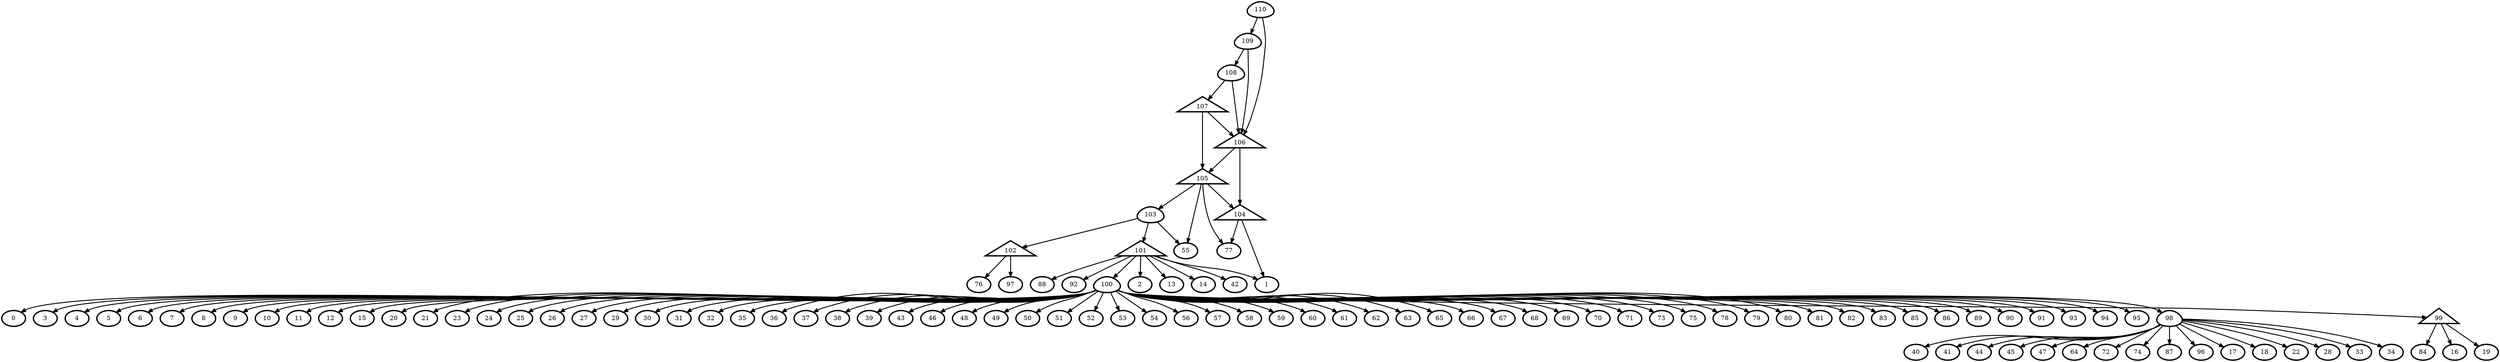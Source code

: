 digraph G {
    0 [penwidth=3,label="0"]
    1 [penwidth=3,label="1"]
    2 [penwidth=3,label="2"]
    3 [penwidth=3,label="3"]
    4 [penwidth=3,label="4"]
    5 [penwidth=3,label="5"]
    6 [penwidth=3,label="6"]
    7 [penwidth=3,label="7"]
    8 [penwidth=3,label="8"]
    9 [penwidth=3,label="9"]
    10 [penwidth=3,label="10"]
    11 [penwidth=3,label="11"]
    12 [penwidth=3,label="12"]
    13 [penwidth=3,label="13"]
    14 [penwidth=3,label="14"]
    15 [penwidth=3,label="15"]
    16 [penwidth=3,label="16"]
    17 [penwidth=3,label="17"]
    18 [penwidth=3,label="18"]
    19 [penwidth=3,label="19"]
    20 [penwidth=3,label="20"]
    21 [penwidth=3,label="21"]
    22 [penwidth=3,label="22"]
    23 [penwidth=3,label="23"]
    24 [penwidth=3,label="24"]
    25 [penwidth=3,label="25"]
    26 [penwidth=3,label="26"]
    27 [penwidth=3,label="27"]
    28 [penwidth=3,label="28"]
    29 [penwidth=3,label="29"]
    30 [penwidth=3,label="30"]
    31 [penwidth=3,label="31"]
    32 [penwidth=3,label="32"]
    33 [penwidth=3,label="33"]
    34 [penwidth=3,label="34"]
    35 [penwidth=3,label="35"]
    36 [penwidth=3,label="36"]
    37 [penwidth=3,label="37"]
    38 [penwidth=3,label="38"]
    39 [penwidth=3,label="39"]
    40 [penwidth=3,label="40"]
    41 [penwidth=3,label="41"]
    42 [penwidth=3,label="42"]
    43 [penwidth=3,label="43"]
    44 [penwidth=3,label="44"]
    45 [penwidth=3,label="45"]
    46 [penwidth=3,label="46"]
    47 [penwidth=3,label="47"]
    48 [penwidth=3,label="48"]
    49 [penwidth=3,label="49"]
    50 [penwidth=3,label="50"]
    51 [penwidth=3,label="51"]
    52 [penwidth=3,label="52"]
    53 [penwidth=3,label="53"]
    54 [penwidth=3,label="54"]
    55 [penwidth=3,label="55"]
    56 [penwidth=3,label="56"]
    57 [penwidth=3,label="57"]
    58 [penwidth=3,label="58"]
    59 [penwidth=3,label="59"]
    60 [penwidth=3,label="60"]
    61 [penwidth=3,label="61"]
    62 [penwidth=3,label="62"]
    63 [penwidth=3,label="63"]
    64 [penwidth=3,label="64"]
    65 [penwidth=3,label="65"]
    66 [penwidth=3,label="66"]
    67 [penwidth=3,label="67"]
    68 [penwidth=3,label="68"]
    69 [penwidth=3,label="69"]
    70 [penwidth=3,label="70"]
    71 [penwidth=3,label="71"]
    72 [penwidth=3,label="72"]
    73 [penwidth=3,label="73"]
    74 [penwidth=3,label="74"]
    75 [penwidth=3,label="75"]
    76 [penwidth=3,label="76"]
    77 [penwidth=3,label="77"]
    78 [penwidth=3,label="78"]
    79 [penwidth=3,label="79"]
    80 [penwidth=3,label="80"]
    81 [penwidth=3,label="81"]
    82 [penwidth=3,label="82"]
    83 [penwidth=3,label="83"]
    84 [penwidth=3,label="84"]
    85 [penwidth=3,label="85"]
    86 [penwidth=3,label="86"]
    87 [penwidth=3,label="87"]
    88 [penwidth=3,label="88"]
    89 [penwidth=3,label="89"]
    90 [penwidth=3,label="90"]
    91 [penwidth=3,label="91"]
    92 [penwidth=3,label="92"]
    93 [penwidth=3,label="93"]
    94 [penwidth=3,label="94"]
    95 [penwidth=3,label="95"]
    96 [penwidth=3,label="96"]
    97 [penwidth=3,label="97"]
    98 [penwidth=3,label="98",shape = "egg"]
    99 [penwidth=3,label="100",shape = "egg"]
    100 [penwidth=3,label="103",shape = "egg"]
    101 [penwidth=3,label="108",shape = "egg"]
    102 [penwidth=3,label="109",shape = "egg"]
    103 [penwidth=3,label="99",shape = "triangle"]
    104 [penwidth=3,label="101",shape = "triangle"]
    105 [penwidth=3,label="102",shape = "triangle"]
    106 [penwidth=3,label="104",shape = "triangle"]
    107 [penwidth=3,label="105",shape = "triangle"]
    108 [penwidth=3,label="106",shape = "triangle"]
    109 [penwidth=3,label="107",shape = "triangle"]
    110 [penwidth=3,label="110",shape = "egg"]

    98 -> 41 [penwidth=2]
    98 -> 72 [penwidth=2]
    98 -> 28 [penwidth=2]
    98 -> 74 [penwidth=2]
    98 -> 87 [penwidth=2]
    98 -> 64 [penwidth=2]
    98 -> 44 [penwidth=2]
    98 -> 34 [penwidth=2]
    98 -> 40 [penwidth=2]
    98 -> 47 [penwidth=2]
    98 -> 17 [penwidth=2]
    98 -> 18 [penwidth=2]
    98 -> 96 [penwidth=2]
    98 -> 22 [penwidth=2]
    98 -> 33 [penwidth=2]
    98 -> 45 [penwidth=2]
    103 -> 84 [penwidth=2]
    103 -> 19 [penwidth=2]
    103 -> 16 [penwidth=2]
    99 -> 11 [penwidth=2]
    99 -> 48 [penwidth=2]
    99 -> 3 [penwidth=2]
    99 -> 12 [penwidth=2]
    99 -> 52 [penwidth=2]
    99 -> 4 [penwidth=2]
    99 -> 8 [penwidth=2]
    99 -> 91 [penwidth=2]
    99 -> 58 [penwidth=2]
    99 -> 57 [penwidth=2]
    99 -> 49 [penwidth=2]
    99 -> 36 [penwidth=2]
    99 -> 90 [penwidth=2]
    99 -> 62 [penwidth=2]
    99 -> 25 [penwidth=2]
    99 -> 56 [penwidth=2]
    99 -> 21 [penwidth=2]
    99 -> 71 [penwidth=2]
    99 -> 95 [penwidth=2]
    99 -> 7 [penwidth=2]
    99 -> 38 [penwidth=2]
    99 -> 80 [penwidth=2]
    99 -> 20 [penwidth=2]
    99 -> 60 [penwidth=2]
    99 -> 61 [penwidth=2]
    99 -> 83 [penwidth=2]
    99 -> 31 [penwidth=2]
    99 -> 27 [penwidth=2]
    99 -> 68 [penwidth=2]
    99 -> 29 [penwidth=2]
    99 -> 39 [penwidth=2]
    99 -> 86 [penwidth=2]
    99 -> 93 [penwidth=2]
    99 -> 82 [penwidth=2]
    99 -> 53 [penwidth=2]
    99 -> 32 [penwidth=2]
    99 -> 79 [penwidth=2]
    99 -> 85 [penwidth=2]
    99 -> 94 [penwidth=2]
    99 -> 37 [penwidth=2]
    99 -> 50 [penwidth=2]
    99 -> 103 [penwidth=2]
    99 -> 9 [penwidth=2]
    99 -> 15 [penwidth=2]
    99 -> 75 [penwidth=2]
    99 -> 24 [penwidth=2]
    99 -> 89 [penwidth=2]
    99 -> 63 [penwidth=2]
    99 -> 66 [penwidth=2]
    99 -> 59 [penwidth=2]
    99 -> 26 [penwidth=2]
    99 -> 78 [penwidth=2]
    99 -> 5 [penwidth=2]
    99 -> 0 [penwidth=2]
    99 -> 73 [penwidth=2]
    99 -> 98 [penwidth=2]
    99 -> 65 [penwidth=2]
    99 -> 46 [penwidth=2]
    99 -> 51 [penwidth=2]
    99 -> 54 [penwidth=2]
    99 -> 69 [penwidth=2]
    99 -> 67 [penwidth=2]
    99 -> 23 [penwidth=2]
    99 -> 43 [penwidth=2]
    99 -> 6 [penwidth=2]
    99 -> 30 [penwidth=2]
    99 -> 70 [penwidth=2]
    99 -> 35 [penwidth=2]
    99 -> 81 [penwidth=2]
    99 -> 10 [penwidth=2]
    104 -> 1 [penwidth=2]
    104 -> 2 [penwidth=2]
    104 -> 42 [penwidth=2]
    104 -> 13 [penwidth=2]
    104 -> 14 [penwidth=2]
    104 -> 88 [penwidth=2]
    104 -> 99 [penwidth=2]
    104 -> 92 [penwidth=2]
    105 -> 76 [penwidth=2]
    105 -> 97 [penwidth=2]
    100 -> 105 [penwidth=2]
    100 -> 104 [penwidth=2]
    100 -> 55 [penwidth=2]
    106 -> 77 [penwidth=2]
    106 -> 1 [penwidth=2]
    107 -> 77 [penwidth=2]
    107 -> 100 [penwidth=2]
    107 -> 55 [penwidth=2]
    107 -> 106 [penwidth=2]
    108 -> 106 [penwidth=2]
    108 -> 107 [penwidth=2]
    109 -> 107 [penwidth=2]
    109 -> 108 [penwidth=2]
    101 -> 109 [penwidth=2]
    101 -> 108 [penwidth=2]
    102 -> 101 [penwidth=2]
    102 -> 108 [penwidth=2]
    110 -> 102 [penwidth=2]
    110 -> 108 [penwidth=2]
}
